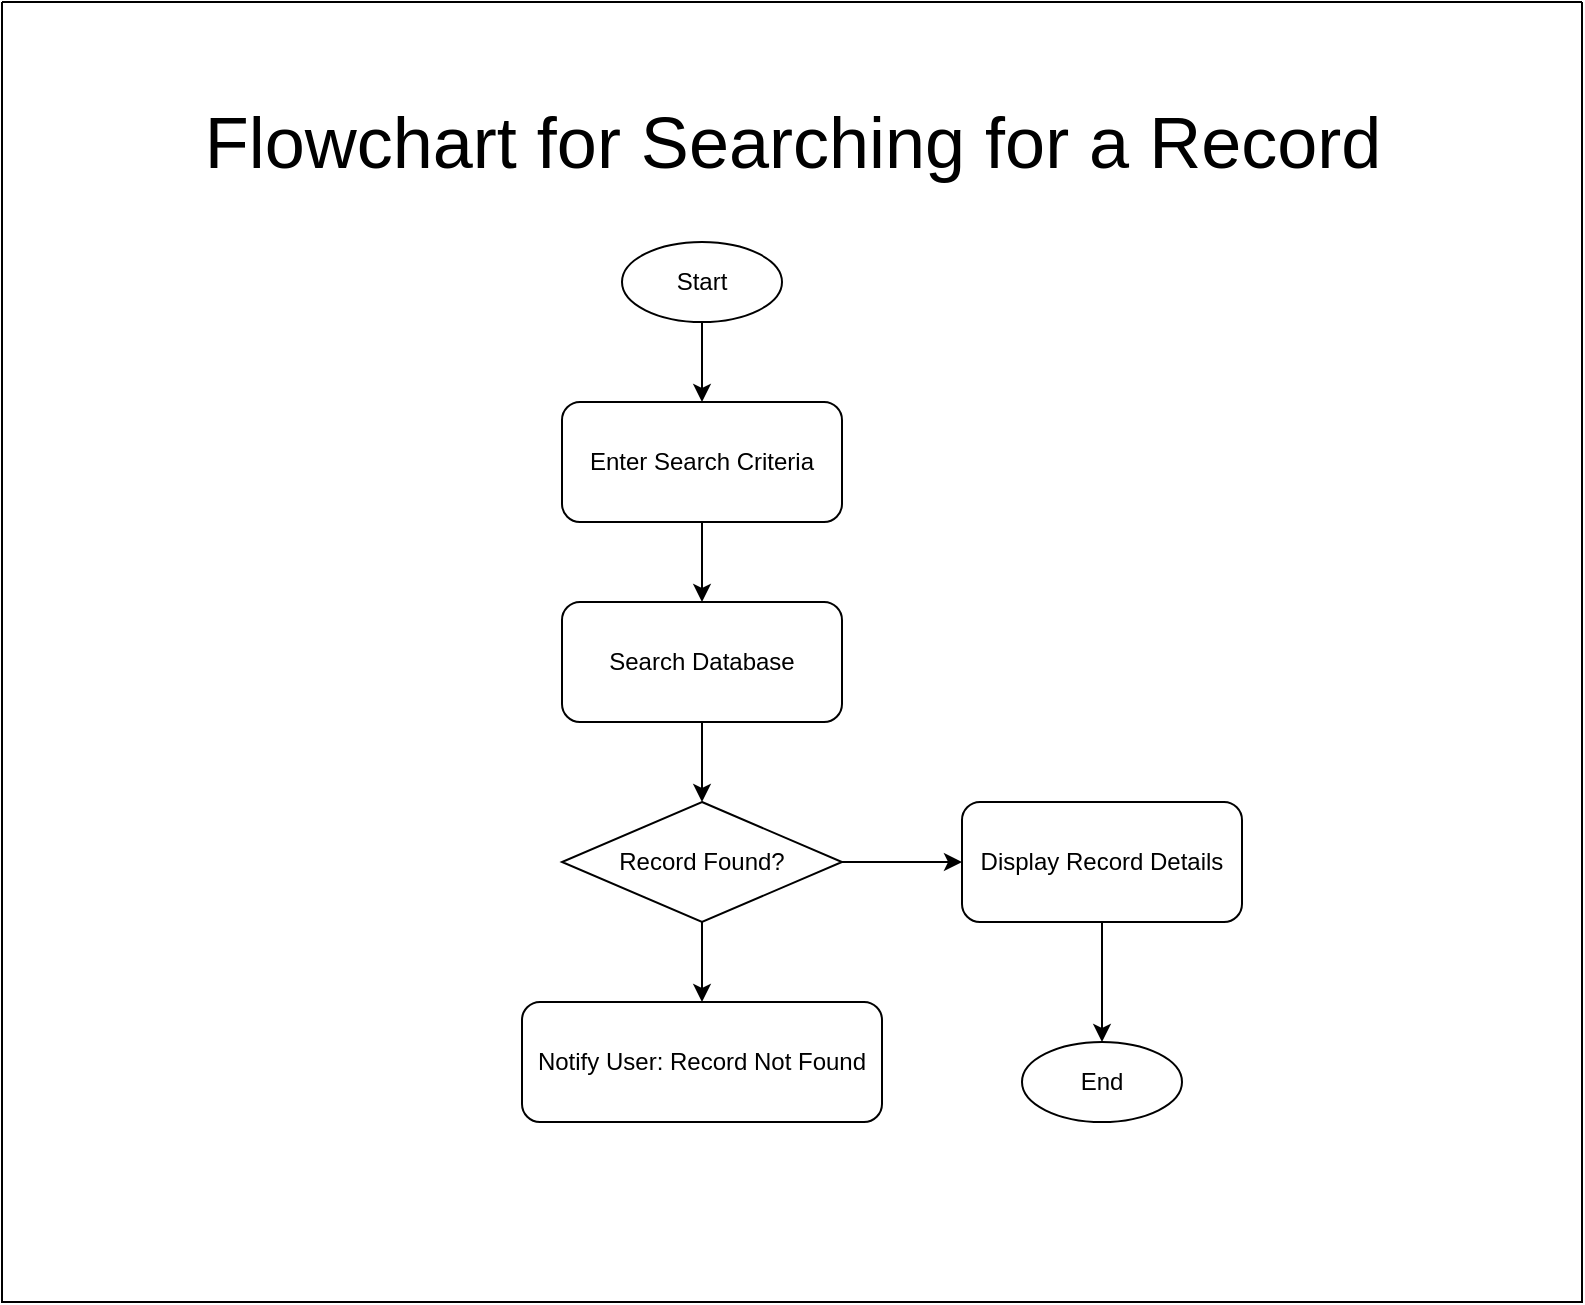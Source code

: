 <mxfile version="24.8.8">
  <diagram id="2" name="Search Record">
    <mxGraphModel dx="2547" dy="1928" grid="1" gridSize="10" guides="1" tooltips="1" connect="1" arrows="1" fold="1" page="1" pageScale="1" pageWidth="827" pageHeight="1169" math="0" shadow="0">
      <root>
        <mxCell id="0" />
        <mxCell id="1" parent="0" />
        <mxCell id="2" value="Start" style="ellipse;whiteSpace=wrap;html=1;aspect=fixed;" parent="1" vertex="1">
          <mxGeometry x="130" y="40" width="80" height="40" as="geometry" />
        </mxCell>
        <mxCell id="3" value="Enter Search Criteria" style="rounded=1;whiteSpace=wrap;html=1;" parent="1" vertex="1">
          <mxGeometry x="100" y="120" width="140" height="60" as="geometry" />
        </mxCell>
        <mxCell id="4" value="Search Database" style="rounded=1;whiteSpace=wrap;html=1;" parent="1" vertex="1">
          <mxGeometry x="100" y="220" width="140" height="60" as="geometry" />
        </mxCell>
        <mxCell id="5" value="Record Found?" style="rhombus;whiteSpace=wrap;html=1;" parent="1" vertex="1">
          <mxGeometry x="100" y="320" width="140" height="60" as="geometry" />
        </mxCell>
        <mxCell id="6" value="Display Record Details" style="rounded=1;whiteSpace=wrap;html=1;" parent="1" vertex="1">
          <mxGeometry x="300" y="320" width="140" height="60" as="geometry" />
        </mxCell>
        <mxCell id="7" value="Notify User: Record Not Found" style="rounded=1;whiteSpace=wrap;html=1;" parent="1" vertex="1">
          <mxGeometry x="80" y="420" width="180" height="60" as="geometry" />
        </mxCell>
        <mxCell id="8" value="End" style="ellipse;whiteSpace=wrap;html=1;aspect=fixed;" parent="1" vertex="1">
          <mxGeometry x="330" y="440" width="80" height="40" as="geometry" />
        </mxCell>
        <mxCell id="9" parent="1" source="2" target="3" edge="1">
          <mxGeometry relative="1" as="geometry" />
        </mxCell>
        <mxCell id="10" parent="1" source="3" target="4" edge="1">
          <mxGeometry relative="1" as="geometry" />
        </mxCell>
        <mxCell id="11" parent="1" source="4" target="5" edge="1">
          <mxGeometry relative="1" as="geometry" />
        </mxCell>
        <mxCell id="12" parent="1" source="5" target="6" edge="1">
          <mxGeometry relative="1" as="geometry" />
        </mxCell>
        <mxCell id="13" parent="1" source="6" target="8" edge="1">
          <mxGeometry relative="1" as="geometry" />
        </mxCell>
        <mxCell id="14" parent="1" source="5" target="7" edge="1">
          <mxGeometry relative="1" as="geometry" />
        </mxCell>
        <mxCell id="k1Cs2hY3cGp2T7MvSB9V-14" value="&lt;font style=&quot;font-size: 36px;&quot;&gt;Flowchart for Searching for a Record&lt;/font&gt;" style="text;html=1;align=center;verticalAlign=middle;resizable=0;points=[];autosize=1;strokeColor=none;fillColor=none;" parent="1" vertex="1">
          <mxGeometry x="-90" y="-40" width="610" height="60" as="geometry" />
        </mxCell>
        <mxCell id="67MsffUGWXL1VudbXrLv-14" value="" style="swimlane;startSize=0;" vertex="1" parent="1">
          <mxGeometry x="-180" y="-80" width="790" height="650" as="geometry" />
        </mxCell>
      </root>
    </mxGraphModel>
  </diagram>
</mxfile>

